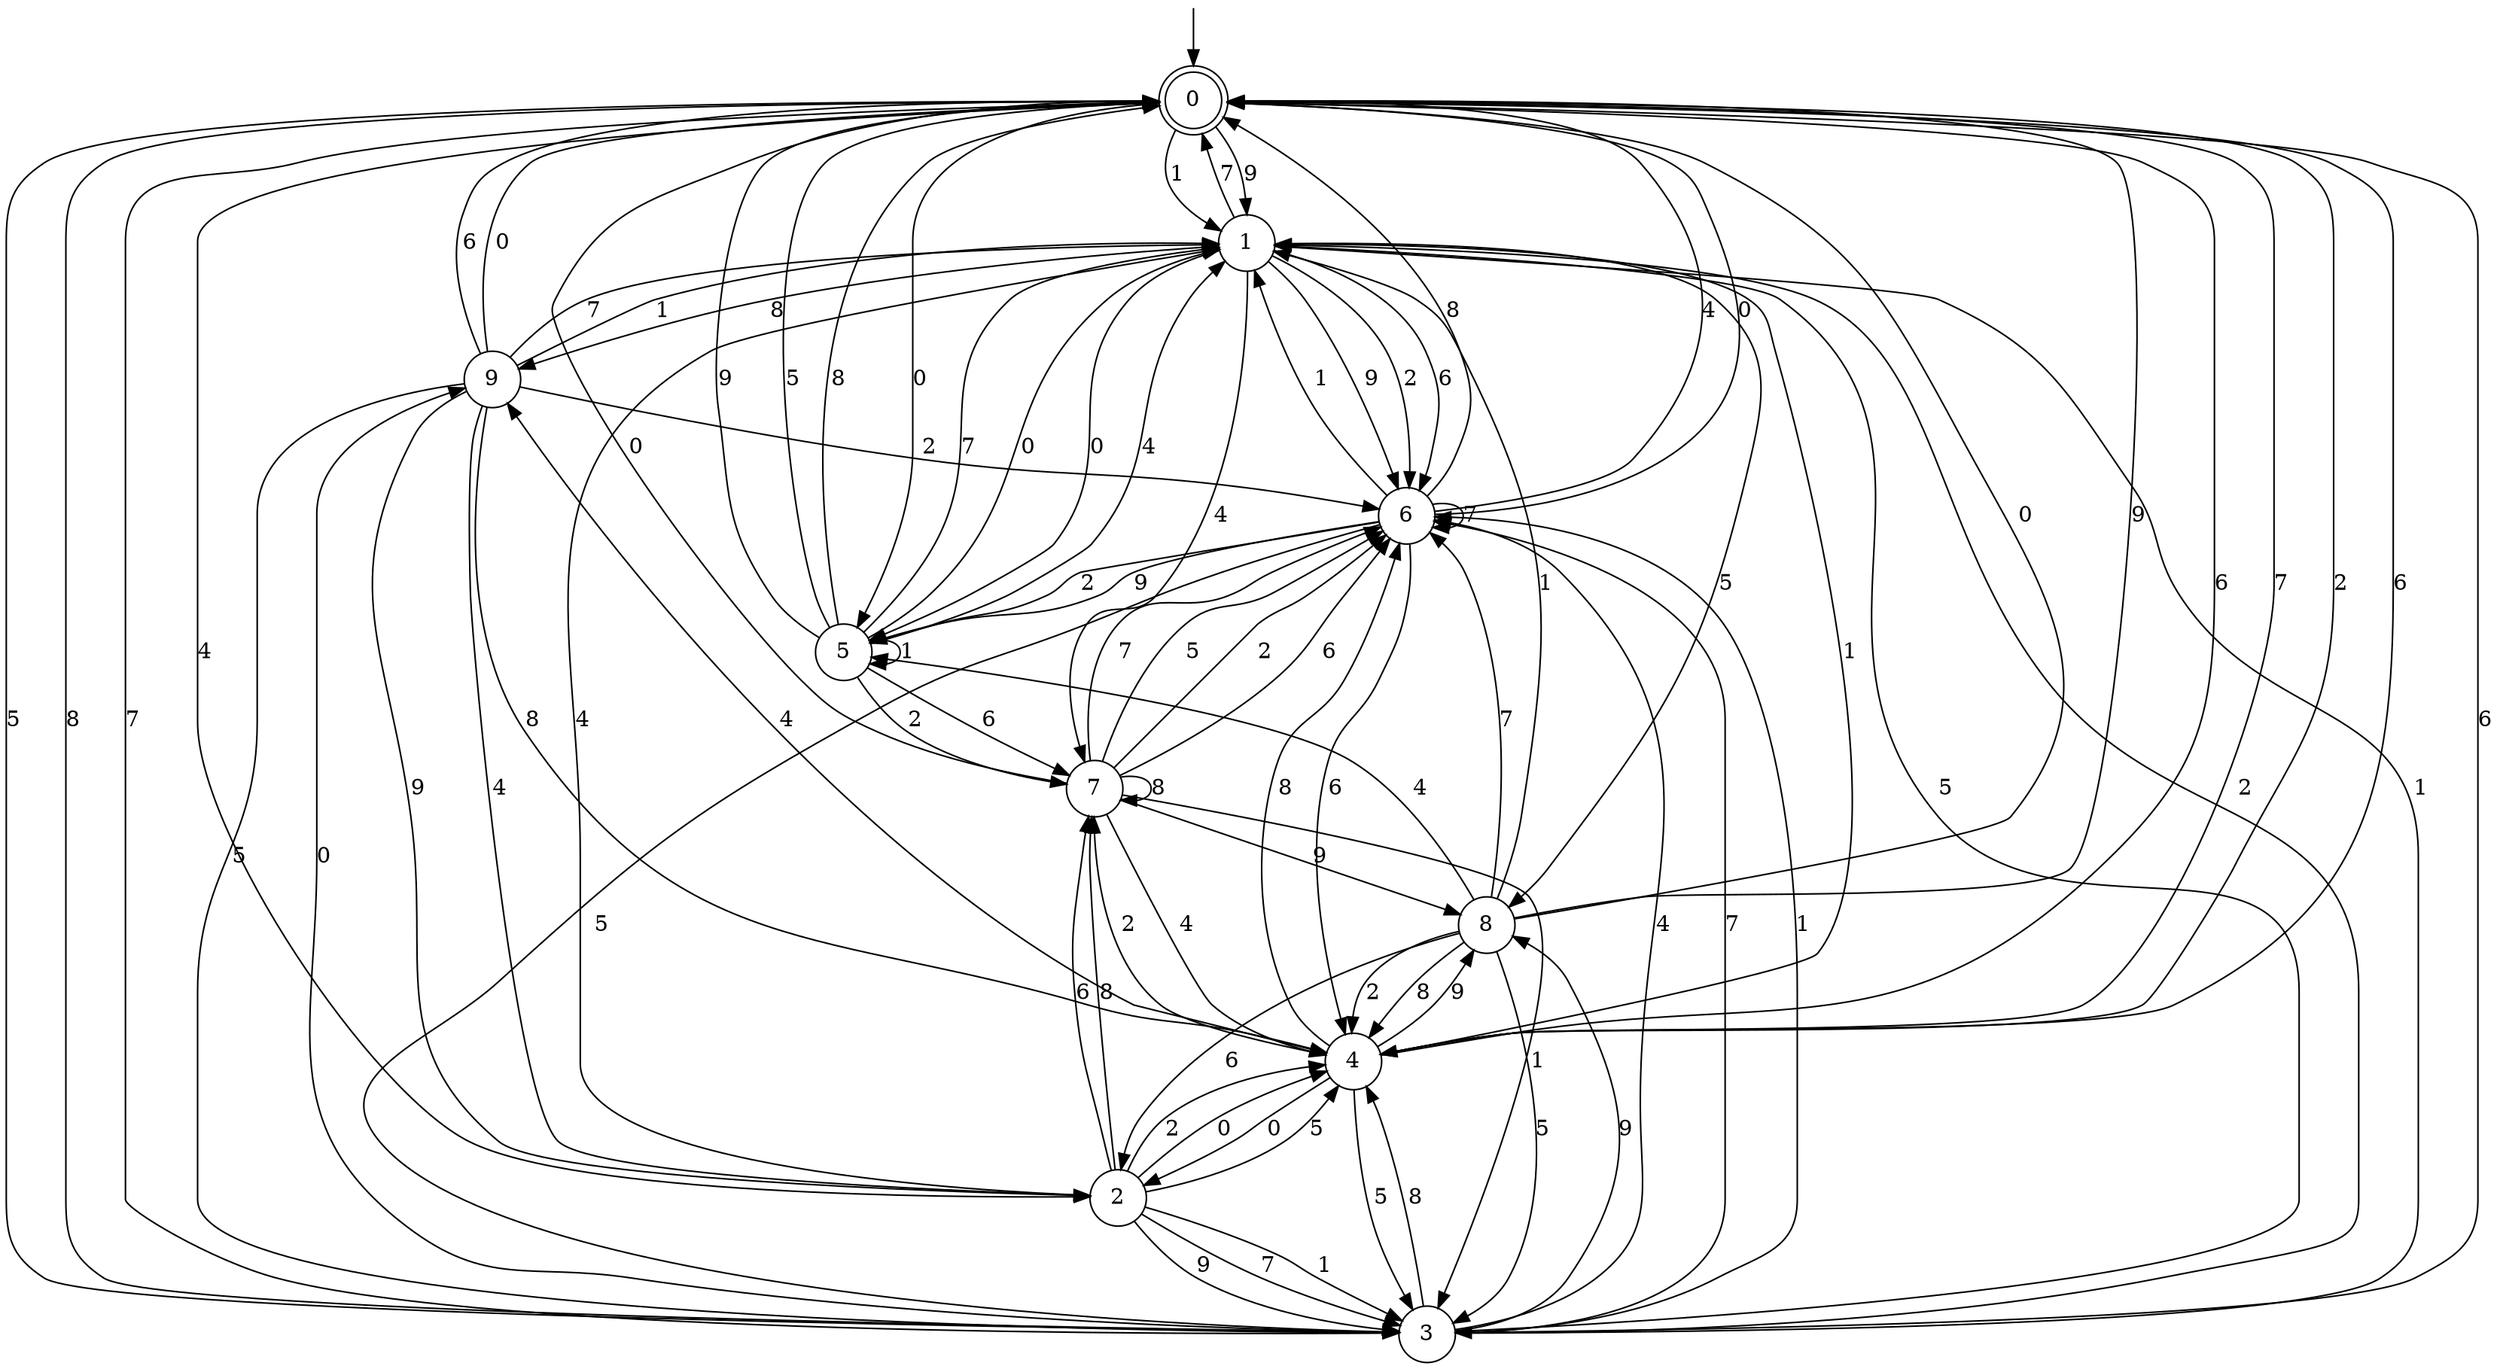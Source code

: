 digraph g {

	s0 [shape="doublecircle" label="0"];
	s1 [shape="circle" label="1"];
	s2 [shape="circle" label="2"];
	s3 [shape="circle" label="3"];
	s4 [shape="circle" label="4"];
	s5 [shape="circle" label="5"];
	s6 [shape="circle" label="6"];
	s7 [shape="circle" label="7"];
	s8 [shape="circle" label="8"];
	s9 [shape="circle" label="9"];
	s0 -> s1 [label="9"];
	s0 -> s2 [label="4"];
	s0 -> s3 [label="5"];
	s0 -> s4 [label="2"];
	s0 -> s3 [label="8"];
	s0 -> s3 [label="7"];
	s0 -> s5 [label="0"];
	s0 -> s4 [label="6"];
	s0 -> s1 [label="1"];
	s1 -> s6 [label="9"];
	s1 -> s7 [label="4"];
	s1 -> s8 [label="5"];
	s1 -> s6 [label="2"];
	s1 -> s9 [label="8"];
	s1 -> s0 [label="7"];
	s1 -> s5 [label="0"];
	s1 -> s6 [label="6"];
	s1 -> s3 [label="1"];
	s2 -> s3 [label="9"];
	s2 -> s1 [label="4"];
	s2 -> s4 [label="5"];
	s2 -> s4 [label="2"];
	s2 -> s7 [label="8"];
	s2 -> s3 [label="7"];
	s2 -> s4 [label="0"];
	s2 -> s7 [label="6"];
	s2 -> s3 [label="1"];
	s3 -> s8 [label="9"];
	s3 -> s6 [label="4"];
	s3 -> s1 [label="5"];
	s3 -> s1 [label="2"];
	s3 -> s4 [label="8"];
	s3 -> s6 [label="7"];
	s3 -> s9 [label="0"];
	s3 -> s0 [label="6"];
	s3 -> s6 [label="1"];
	s4 -> s8 [label="9"];
	s4 -> s9 [label="4"];
	s4 -> s3 [label="5"];
	s4 -> s7 [label="2"];
	s4 -> s6 [label="8"];
	s4 -> s0 [label="7"];
	s4 -> s2 [label="0"];
	s4 -> s0 [label="6"];
	s4 -> s1 [label="1"];
	s5 -> s0 [label="9"];
	s5 -> s1 [label="4"];
	s5 -> s0 [label="5"];
	s5 -> s7 [label="2"];
	s5 -> s0 [label="8"];
	s5 -> s1 [label="7"];
	s5 -> s1 [label="0"];
	s5 -> s7 [label="6"];
	s5 -> s5 [label="1"];
	s6 -> s5 [label="9"];
	s6 -> s0 [label="4"];
	s6 -> s3 [label="5"];
	s6 -> s5 [label="2"];
	s6 -> s0 [label="8"];
	s6 -> s6 [label="7"];
	s6 -> s0 [label="0"];
	s6 -> s4 [label="6"];
	s6 -> s1 [label="1"];
	s7 -> s8 [label="9"];
	s7 -> s4 [label="4"];
	s7 -> s6 [label="5"];
	s7 -> s6 [label="2"];
	s7 -> s7 [label="8"];
	s7 -> s6 [label="7"];
	s7 -> s0 [label="0"];
	s7 -> s6 [label="6"];
	s7 -> s3 [label="1"];
	s8 -> s0 [label="9"];
	s8 -> s5 [label="4"];
	s8 -> s3 [label="5"];
	s8 -> s4 [label="2"];
	s8 -> s4 [label="8"];
	s8 -> s6 [label="7"];
	s8 -> s0 [label="0"];
	s8 -> s2 [label="6"];
	s8 -> s1 [label="1"];
	s9 -> s2 [label="9"];
	s9 -> s2 [label="4"];
	s9 -> s3 [label="5"];
	s9 -> s6 [label="2"];
	s9 -> s4 [label="8"];
	s9 -> s1 [label="7"];
	s9 -> s0 [label="0"];
	s9 -> s0 [label="6"];
	s9 -> s1 [label="1"];

__start0 [label="" shape="none" width="0" height="0"];
__start0 -> s0;

}
